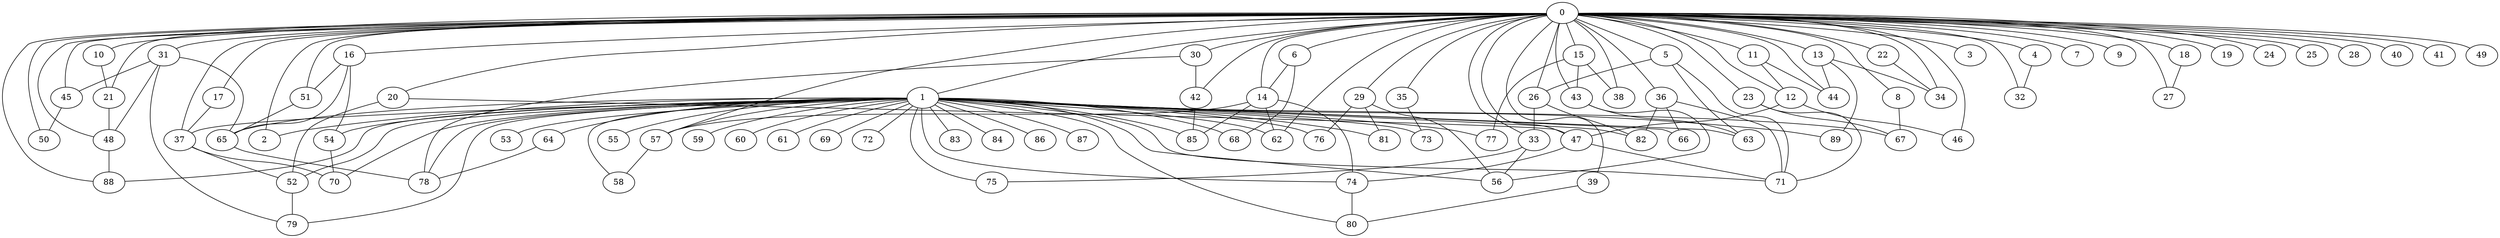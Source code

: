 
graph graphname {
    0 -- 1
0 -- 2
0 -- 3
0 -- 4
0 -- 5
0 -- 6
0 -- 7
0 -- 8
0 -- 9
0 -- 10
0 -- 11
0 -- 12
0 -- 13
0 -- 14
0 -- 15
0 -- 16
0 -- 17
0 -- 18
0 -- 19
0 -- 20
0 -- 21
0 -- 22
0 -- 23
0 -- 24
0 -- 25
0 -- 26
0 -- 27
0 -- 28
0 -- 29
0 -- 30
0 -- 31
0 -- 32
0 -- 33
0 -- 34
0 -- 35
0 -- 36
0 -- 37
0 -- 38
0 -- 39
0 -- 40
0 -- 41
0 -- 42
0 -- 43
0 -- 44
0 -- 45
0 -- 46
0 -- 47
0 -- 48
0 -- 49
0 -- 50
0 -- 51
0 -- 57
0 -- 62
0 -- 88
1 -- 52
1 -- 53
1 -- 54
1 -- 55
1 -- 56
1 -- 57
1 -- 58
1 -- 59
1 -- 60
1 -- 61
1 -- 62
1 -- 63
1 -- 64
1 -- 65
1 -- 66
1 -- 67
1 -- 68
1 -- 69
1 -- 70
1 -- 71
1 -- 72
1 -- 73
1 -- 74
1 -- 75
1 -- 76
1 -- 77
1 -- 78
1 -- 79
1 -- 80
1 -- 81
1 -- 82
1 -- 83
1 -- 84
1 -- 85
1 -- 86
1 -- 87
1 -- 88
1 -- 89
1 -- 37
1 -- 2
4 -- 32
5 -- 26
5 -- 63
5 -- 71
6 -- 68
6 -- 14
8 -- 67
10 -- 21
11 -- 12
11 -- 44
12 -- 47
12 -- 46
13 -- 89
13 -- 44
13 -- 34
14 -- 74
14 -- 85
14 -- 57
14 -- 62
15 -- 43
15 -- 77
15 -- 38
16 -- 54
16 -- 65
16 -- 51
17 -- 37
18 -- 27
20 -- 47
20 -- 52
21 -- 48
22 -- 34
23 -- 67
23 -- 71
26 -- 82
26 -- 33
29 -- 76
29 -- 56
29 -- 81
30 -- 78
30 -- 42
31 -- 48
31 -- 79
31 -- 65
31 -- 45
33 -- 56
33 -- 75
35 -- 73
36 -- 66
36 -- 71
36 -- 82
37 -- 52
37 -- 70
39 -- 80
42 -- 85
43 -- 56
43 -- 63
45 -- 50
47 -- 74
47 -- 71
48 -- 88
51 -- 65
52 -- 79
54 -- 70
57 -- 58
64 -- 78
65 -- 78
74 -- 80

}
